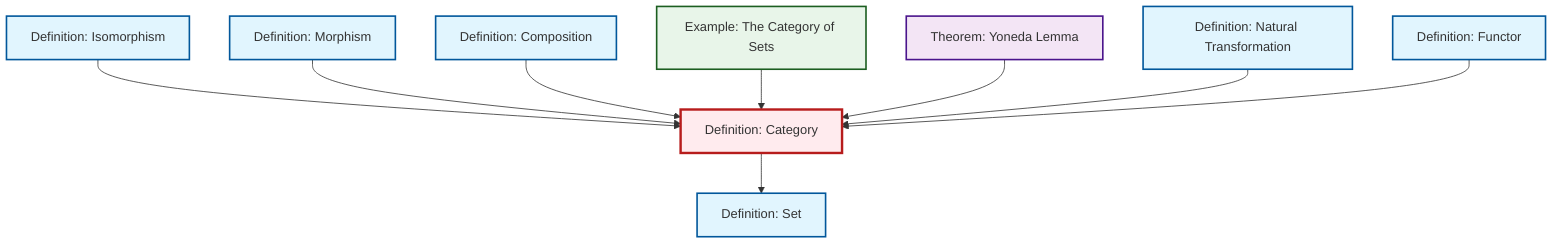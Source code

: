 graph TD
    classDef definition fill:#e1f5fe,stroke:#01579b,stroke-width:2px
    classDef theorem fill:#f3e5f5,stroke:#4a148c,stroke-width:2px
    classDef axiom fill:#fff3e0,stroke:#e65100,stroke-width:2px
    classDef example fill:#e8f5e9,stroke:#1b5e20,stroke-width:2px
    classDef current fill:#ffebee,stroke:#b71c1c,stroke-width:3px
    def-category["Definition: Category"]:::definition
    def-composition["Definition: Composition"]:::definition
    def-isomorphism["Definition: Isomorphism"]:::definition
    def-natural-transformation["Definition: Natural Transformation"]:::definition
    def-morphism["Definition: Morphism"]:::definition
    def-set["Definition: Set"]:::definition
    def-functor["Definition: Functor"]:::definition
    thm-yoneda["Theorem: Yoneda Lemma"]:::theorem
    ex-set-category["Example: The Category of Sets"]:::example
    def-isomorphism --> def-category
    def-morphism --> def-category
    def-composition --> def-category
    ex-set-category --> def-category
    def-category --> def-set
    thm-yoneda --> def-category
    def-natural-transformation --> def-category
    def-functor --> def-category
    class def-category current